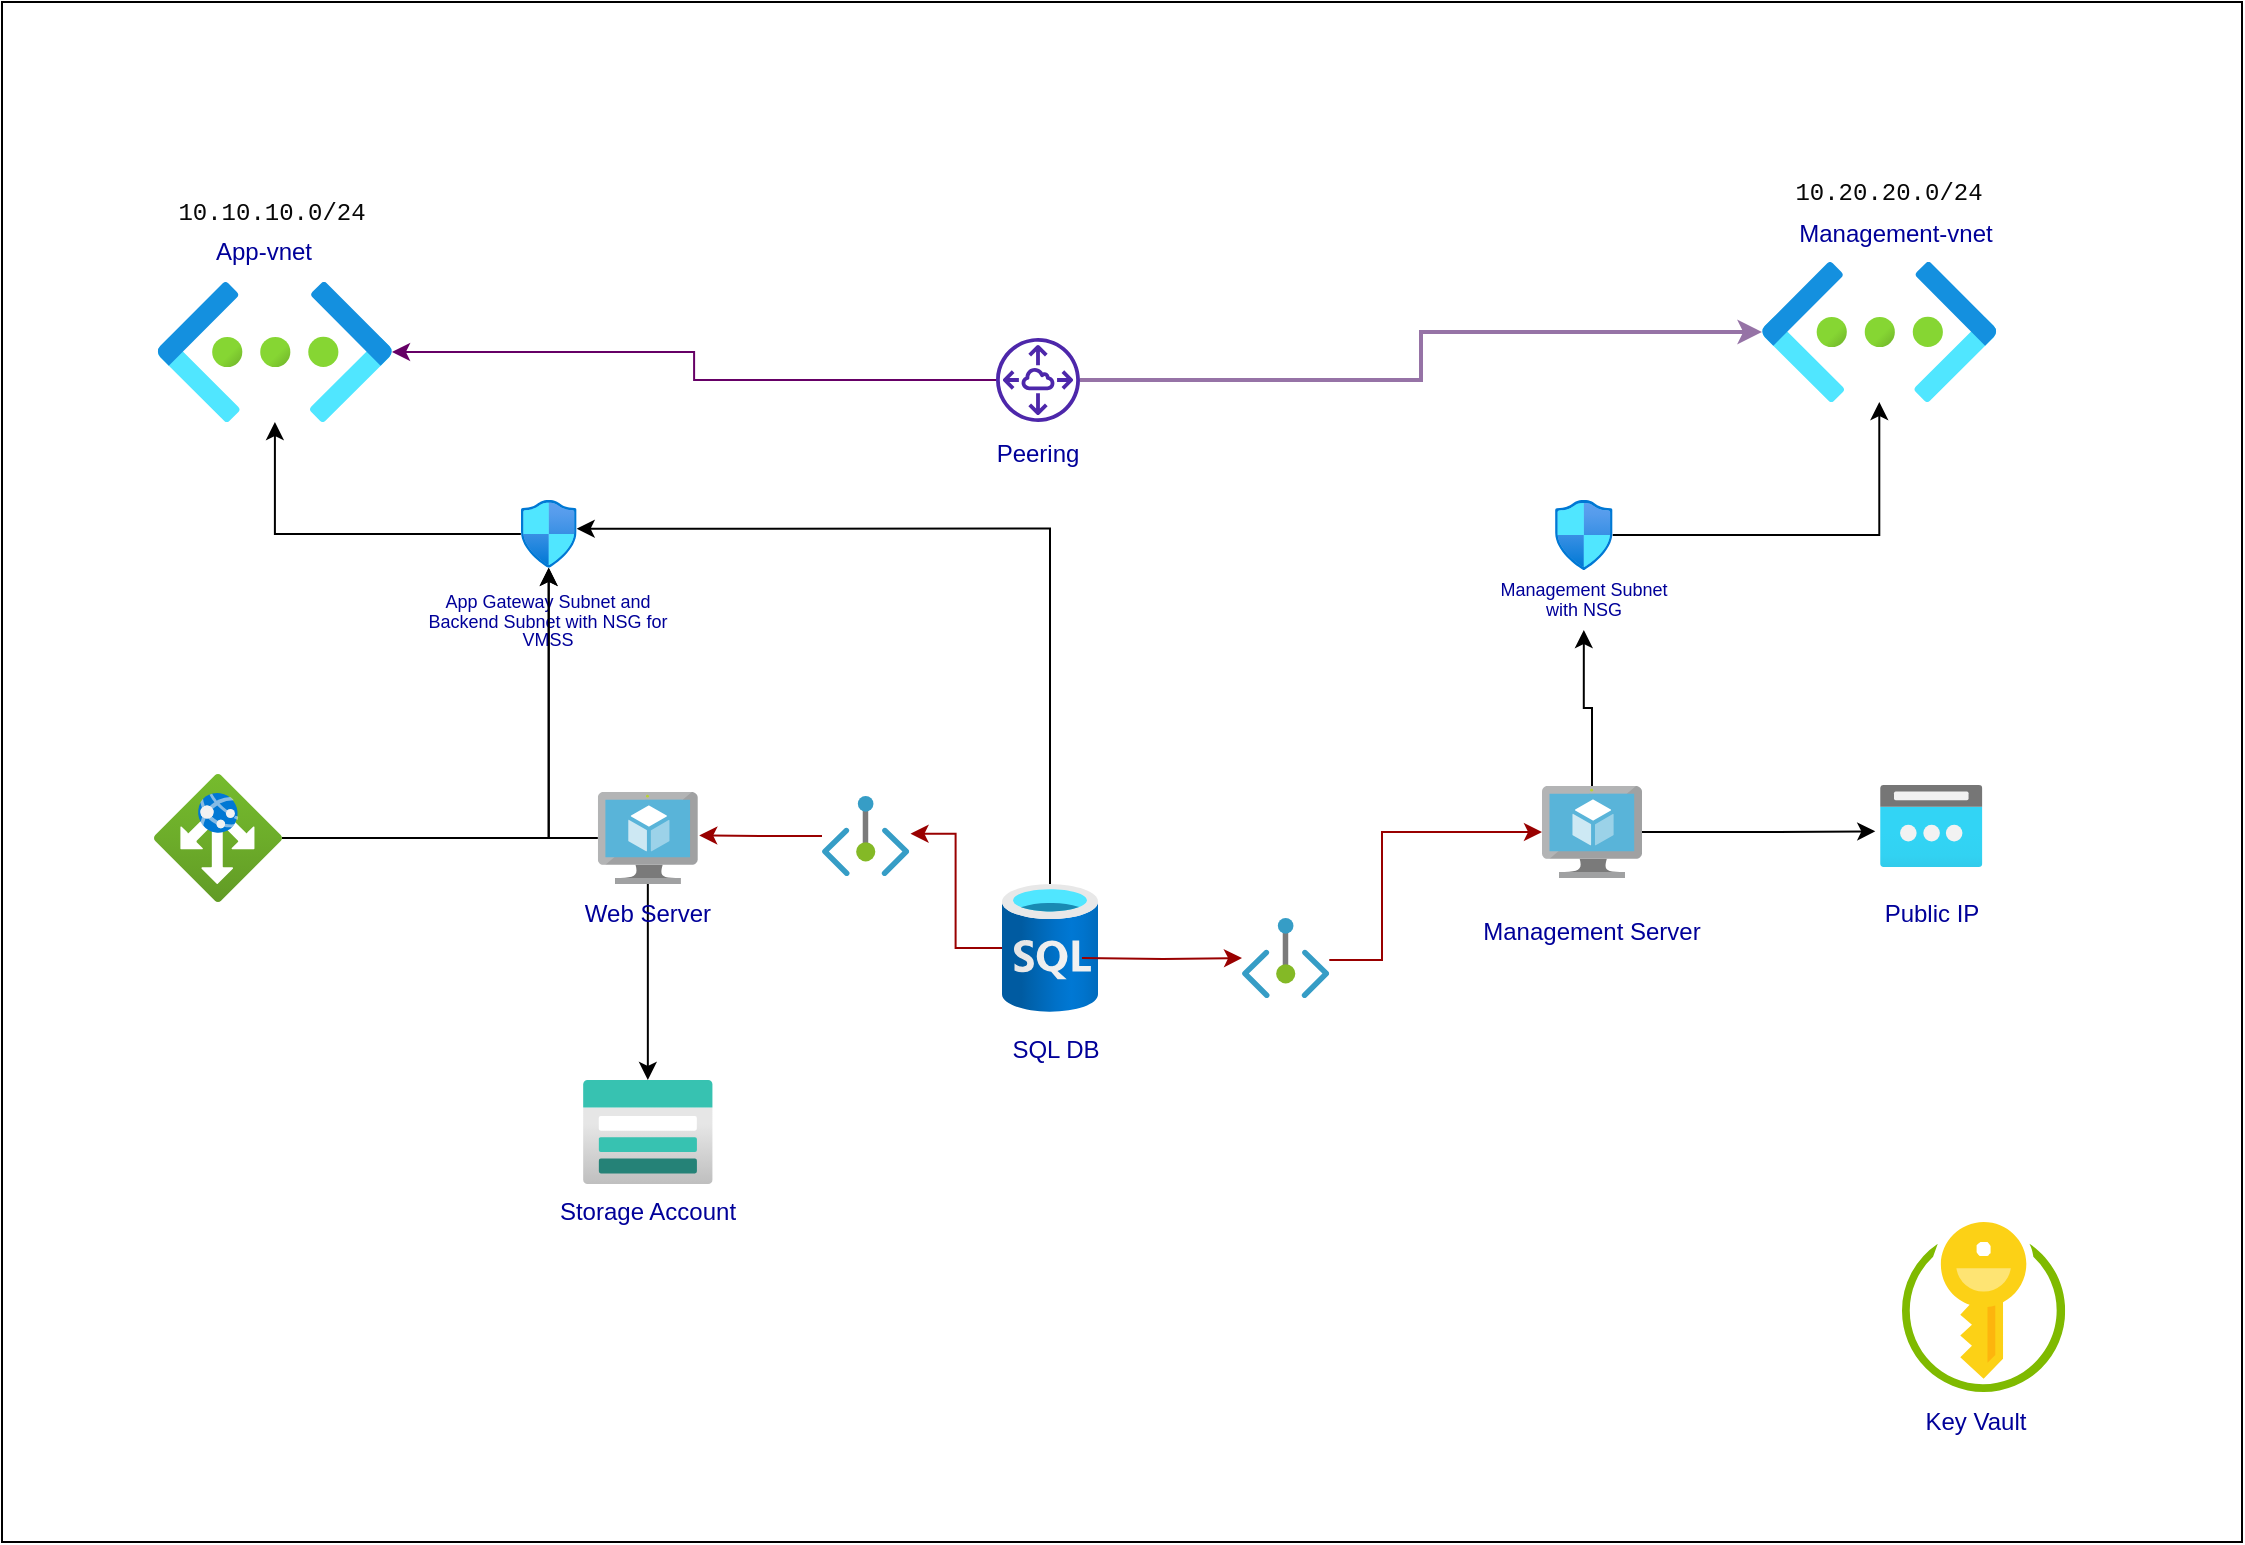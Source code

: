 <mxfile version="21.6.3" type="device">
  <diagram name="Page-1" id="XU-H3b0H9svQiFO6w6KL">
    <mxGraphModel dx="1312" dy="1652" grid="1" gridSize="10" guides="1" tooltips="1" connect="1" arrows="1" fold="1" page="1" pageScale="1" pageWidth="1169" pageHeight="827" math="0" shadow="0">
      <root>
        <mxCell id="0" />
        <mxCell id="1" parent="0" />
        <mxCell id="dbXTDxh36JsevE1TjSYH-10" value="" style="rounded=1;whiteSpace=wrap;html=1;dashed=1;fillColor=none;fontColor=#000099;strokeColor=#FFB570;" parent="1" vertex="1">
          <mxGeometry x="330" y="185" width="330" height="340" as="geometry" />
        </mxCell>
        <mxCell id="dbXTDxh36JsevE1TjSYH-42" value="" style="rounded=0;whiteSpace=wrap;html=1;fillColor=#ffffff;" parent="1" vertex="1">
          <mxGeometry x="190" y="-110" width="1120" height="770" as="geometry" />
        </mxCell>
        <mxCell id="Qt3NXMY1zpIQPhPqf40f-8" value="" style="image;sketch=0;aspect=fixed;html=1;points=[];align=center;fontSize=12;image=img/lib/mscae/Key_Vaults.svg;fontColor=#000099;strokeColor=#FFB570;" parent="1" vertex="1">
          <mxGeometry x="1140" y="500" width="81.6" height="85" as="geometry" />
        </mxCell>
        <mxCell id="ibY6LeiVj6x5H_j3fpKV-11" style="edgeStyle=orthogonalEdgeStyle;rounded=0;orthogonalLoop=1;jettySize=auto;html=1;" edge="1" parent="1" source="Qt3NXMY1zpIQPhPqf40f-11" target="ibY6LeiVj6x5H_j3fpKV-2">
          <mxGeometry relative="1" as="geometry" />
        </mxCell>
        <mxCell id="Qt3NXMY1zpIQPhPqf40f-11" value="" style="image;aspect=fixed;html=1;points=[];align=center;fontSize=12;image=img/lib/azure2/networking/Network_Security_Groups.svg;fontColor=#000099;strokeColor=#FFB570;" parent="1" vertex="1">
          <mxGeometry x="966.5" y="139" width="28.83" height="35" as="geometry" />
        </mxCell>
        <mxCell id="ibY6LeiVj6x5H_j3fpKV-10" style="edgeStyle=orthogonalEdgeStyle;rounded=0;orthogonalLoop=1;jettySize=auto;html=1;entryX=0.5;entryY=1;entryDx=0;entryDy=0;" edge="1" parent="1" source="Qt3NXMY1zpIQPhPqf40f-12" target="dbXTDxh36JsevE1TjSYH-27">
          <mxGeometry relative="1" as="geometry" />
        </mxCell>
        <mxCell id="ibY6LeiVj6x5H_j3fpKV-13" style="edgeStyle=orthogonalEdgeStyle;rounded=0;orthogonalLoop=1;jettySize=auto;html=1;entryX=-0.046;entryY=0.565;entryDx=0;entryDy=0;entryPerimeter=0;" edge="1" parent="1" source="Qt3NXMY1zpIQPhPqf40f-12" target="ibY6LeiVj6x5H_j3fpKV-12">
          <mxGeometry relative="1" as="geometry" />
        </mxCell>
        <mxCell id="Qt3NXMY1zpIQPhPqf40f-12" value="" style="image;sketch=0;aspect=fixed;html=1;points=[];align=center;fontSize=12;image=img/lib/mscae/Virtual_Machine.svg;fontColor=#000099;strokeColor=#FFB570;" parent="1" vertex="1">
          <mxGeometry x="960" y="282" width="50" height="46" as="geometry" />
        </mxCell>
        <mxCell id="Qt3NXMY1zpIQPhPqf40f-14" value="" style="image;aspect=fixed;html=1;points=[];align=center;fontSize=12;image=img/lib/azure2/storage/Storage_Accounts.svg;fontColor=#000099;strokeColor=#FFB570;" parent="1" vertex="1">
          <mxGeometry x="480.42" y="429" width="65" height="52" as="geometry" />
        </mxCell>
        <mxCell id="dbXTDxh36JsevE1TjSYH-3" value="Key Vault" style="text;html=1;strokeColor=none;fillColor=none;align=center;verticalAlign=middle;whiteSpace=wrap;rounded=0;fontColor=#000099;" parent="1" vertex="1">
          <mxGeometry x="1147.42" y="585" width="60" height="30" as="geometry" />
        </mxCell>
        <mxCell id="ibY6LeiVj6x5H_j3fpKV-16" style="edgeStyle=orthogonalEdgeStyle;rounded=0;orthogonalLoop=1;jettySize=auto;html=1;" edge="1" parent="1" source="dbXTDxh36JsevE1TjSYH-15" target="Qt3NXMY1zpIQPhPqf40f-14">
          <mxGeometry relative="1" as="geometry" />
        </mxCell>
        <mxCell id="ibY6LeiVj6x5H_j3fpKV-23" value="" style="edgeStyle=orthogonalEdgeStyle;rounded=0;orthogonalLoop=1;jettySize=auto;html=1;" edge="1" parent="1" source="dbXTDxh36JsevE1TjSYH-15" target="1RaYKFJEqEAShc90S2Od-1">
          <mxGeometry relative="1" as="geometry" />
        </mxCell>
        <mxCell id="dbXTDxh36JsevE1TjSYH-15" value="" style="image;sketch=0;aspect=fixed;html=1;points=[];align=center;fontSize=12;image=img/lib/mscae/Virtual_Machine.svg;fontColor=#000099;strokeColor=#FFB570;" parent="1" vertex="1">
          <mxGeometry x="487.92" y="285" width="50" height="46" as="geometry" />
        </mxCell>
        <mxCell id="dbXTDxh36JsevE1TjSYH-19" value="Peering" style="text;html=1;strokeColor=none;fillColor=none;align=center;verticalAlign=middle;whiteSpace=wrap;rounded=0;fontColor=#000099;" parent="1" vertex="1">
          <mxGeometry x="678" y="109" width="60" height="13" as="geometry" />
        </mxCell>
        <mxCell id="dbXTDxh36JsevE1TjSYH-21" value="" style="edgeStyle=orthogonalEdgeStyle;rounded=0;orthogonalLoop=1;jettySize=auto;html=1;entryX=1.014;entryY=0.472;entryDx=0;entryDy=0;entryPerimeter=0;fillColor=#a20025;strokeColor=#990000;fontColor=#000099;" parent="1" target="dbXTDxh36JsevE1TjSYH-15" edge="1" source="ibY6LeiVj6x5H_j3fpKV-19">
          <mxGeometry relative="1" as="geometry">
            <mxPoint x="680" y="368" as="sourcePoint" />
          </mxGeometry>
        </mxCell>
        <mxCell id="dbXTDxh36JsevE1TjSYH-24" style="edgeStyle=orthogonalEdgeStyle;rounded=0;orthogonalLoop=1;jettySize=auto;html=1;strokeColor=#990000;fontColor=#000099;" parent="1" target="Qt3NXMY1zpIQPhPqf40f-12" edge="1" source="ibY6LeiVj6x5H_j3fpKV-21">
          <mxGeometry relative="1" as="geometry">
            <mxPoint x="730" y="368" as="sourcePoint" />
            <Array as="points">
              <mxPoint x="880" y="369" />
              <mxPoint x="880" y="305" />
            </Array>
          </mxGeometry>
        </mxCell>
        <mxCell id="Qt3NXMY1zpIQPhPqf40f-7" value="" style="image;aspect=fixed;html=1;points=[];align=center;fontSize=12;image=img/lib/azure2/networking/Virtual_Networks.svg;fontColor=#000099;strokeColor=#FFB570;" parent="1" vertex="1">
          <mxGeometry x="267.75" y="30" width="117.25" height="70" as="geometry" />
        </mxCell>
        <mxCell id="dbXTDxh36JsevE1TjSYH-25" value="App-vnet" style="text;html=1;strokeColor=none;fillColor=none;align=center;verticalAlign=middle;whiteSpace=wrap;rounded=0;fontColor=#000099;" parent="1" vertex="1">
          <mxGeometry x="291" width="60" height="30" as="geometry" />
        </mxCell>
        <mxCell id="dbXTDxh36JsevE1TjSYH-26" value="Management-vnet" style="text;html=1;strokeColor=none;fillColor=none;align=center;verticalAlign=middle;whiteSpace=wrap;rounded=0;fontColor=#000099;" parent="1" vertex="1">
          <mxGeometry x="1087.25" y="-9.5" width="100" height="30" as="geometry" />
        </mxCell>
        <mxCell id="dbXTDxh36JsevE1TjSYH-27" value="&lt;p style=&quot;line-height: 110%; font-size: 9px;&quot;&gt;Management Subnet&lt;br&gt;with NSG&lt;/p&gt;" style="text;html=1;strokeColor=none;fillColor=none;align=center;verticalAlign=middle;whiteSpace=wrap;rounded=0;fontColor=#000099;" parent="1" vertex="1">
          <mxGeometry x="935.91" y="174" width="90" height="30" as="geometry" />
        </mxCell>
        <mxCell id="dbXTDxh36JsevE1TjSYH-30" value="SQL DB" style="text;html=1;strokeColor=none;fillColor=none;align=center;verticalAlign=middle;whiteSpace=wrap;rounded=0;fontColor=#000099;" parent="1" vertex="1">
          <mxGeometry x="687" y="399" width="60" height="30" as="geometry" />
        </mxCell>
        <mxCell id="dbXTDxh36JsevE1TjSYH-31" value="&lt;p style=&quot;line-height: 110%; font-size: 9px;&quot;&gt;App Gateway Subnet and Backend Subnet with NSG for VMSS&lt;/p&gt;" style="text;html=1;strokeColor=none;fillColor=none;align=center;verticalAlign=middle;whiteSpace=wrap;rounded=0;fontColor=#000099;" parent="1" vertex="1">
          <mxGeometry x="397.92" y="185" width="130" height="30" as="geometry" />
        </mxCell>
        <mxCell id="dbXTDxh36JsevE1TjSYH-36" value="Web Server" style="text;html=1;strokeColor=none;fillColor=none;align=center;verticalAlign=middle;whiteSpace=wrap;rounded=0;fontColor=#000099;" parent="1" vertex="1">
          <mxGeometry x="472.92" y="331" width="80" height="30" as="geometry" />
        </mxCell>
        <mxCell id="dbXTDxh36JsevE1TjSYH-37" value="Management Server" style="text;html=1;strokeColor=none;fillColor=none;align=center;verticalAlign=middle;whiteSpace=wrap;rounded=0;fontColor=#000099;" parent="1" vertex="1">
          <mxGeometry x="925" y="340" width="120" height="30" as="geometry" />
        </mxCell>
        <mxCell id="dbXTDxh36JsevE1TjSYH-38" value="Storage Account" style="text;html=1;strokeColor=none;fillColor=none;align=center;verticalAlign=middle;whiteSpace=wrap;rounded=0;fontColor=#000099;" parent="1" vertex="1">
          <mxGeometry x="462.92" y="479" width="100" height="32" as="geometry" />
        </mxCell>
        <mxCell id="dbXTDxh36JsevE1TjSYH-40" value="&lt;div style=&quot;font-family: Menlo, Monaco, &amp;quot;Courier New&amp;quot;, monospace; line-height: 18px;&quot;&gt;&lt;span style=&quot;background-color: rgb(255, 255, 255);&quot;&gt;&lt;font color=&quot;#080808&quot;&gt;10.20.20.0/24&lt;/font&gt;&lt;/span&gt;&lt;/div&gt;" style="text;html=1;strokeColor=none;fillColor=none;align=center;verticalAlign=middle;whiteSpace=wrap;rounded=0;" parent="1" vertex="1">
          <mxGeometry x="1087.25" y="-30.5" width="93" height="30" as="geometry" />
        </mxCell>
        <mxCell id="dbXTDxh36JsevE1TjSYH-41" value="&lt;div style=&quot;font-family: Menlo, Monaco, &amp;quot;Courier New&amp;quot;, monospace; line-height: 18px;&quot;&gt;&lt;span style=&quot;background-color: rgb(255, 255, 255);&quot;&gt;&lt;font color=&quot;#080808&quot;&gt;10.10.10.0/24&lt;/font&gt;&lt;/span&gt;&lt;/div&gt;" style="text;html=1;align=center;verticalAlign=middle;whiteSpace=wrap;rounded=0;fillColor=none;" parent="1" vertex="1">
          <mxGeometry x="295" y="-20" width="60" height="30" as="geometry" />
        </mxCell>
        <mxCell id="ibY6LeiVj6x5H_j3fpKV-15" style="edgeStyle=orthogonalEdgeStyle;rounded=0;orthogonalLoop=1;jettySize=auto;html=1;entryX=1;entryY=0.423;entryDx=0;entryDy=0;entryPerimeter=0;" edge="1" parent="1" source="JJQ9AiGBg8sY08W0kX3o-1" target="1RaYKFJEqEAShc90S2Od-1">
          <mxGeometry relative="1" as="geometry">
            <Array as="points">
              <mxPoint x="714" y="153" />
            </Array>
          </mxGeometry>
        </mxCell>
        <mxCell id="JJQ9AiGBg8sY08W0kX3o-1" value="" style="image;aspect=fixed;html=1;points=[];align=center;fontSize=12;image=img/lib/azure2/databases/SQL_Database.svg;" parent="1" vertex="1">
          <mxGeometry x="690" y="331" width="48" height="64" as="geometry" />
        </mxCell>
        <mxCell id="ibY6LeiVj6x5H_j3fpKV-9" style="edgeStyle=orthogonalEdgeStyle;rounded=0;orthogonalLoop=1;jettySize=auto;html=1;" edge="1" parent="1" source="1RaYKFJEqEAShc90S2Od-1" target="Qt3NXMY1zpIQPhPqf40f-7">
          <mxGeometry relative="1" as="geometry" />
        </mxCell>
        <mxCell id="1RaYKFJEqEAShc90S2Od-1" value="" style="image;aspect=fixed;html=1;points=[];align=center;fontSize=12;image=img/lib/azure2/networking/Network_Security_Groups.svg;fontColor=#000099;strokeColor=#FFB570;" parent="1" vertex="1">
          <mxGeometry x="449.42" y="139" width="27.92" height="33.9" as="geometry" />
        </mxCell>
        <mxCell id="1RaYKFJEqEAShc90S2Od-11" style="edgeStyle=orthogonalEdgeStyle;rounded=0;orthogonalLoop=1;jettySize=auto;html=1;strokeColor=#660066;" parent="1" source="1RaYKFJEqEAShc90S2Od-2" target="Qt3NXMY1zpIQPhPqf40f-7" edge="1">
          <mxGeometry relative="1" as="geometry" />
        </mxCell>
        <mxCell id="ibY6LeiVj6x5H_j3fpKV-3" style="edgeStyle=orthogonalEdgeStyle;rounded=0;orthogonalLoop=1;jettySize=auto;html=1;fillColor=#e1d5e7;strokeColor=#9673a6;strokeWidth=2;" edge="1" parent="1" source="1RaYKFJEqEAShc90S2Od-2" target="ibY6LeiVj6x5H_j3fpKV-2">
          <mxGeometry relative="1" as="geometry" />
        </mxCell>
        <mxCell id="1RaYKFJEqEAShc90S2Od-2" value="" style="sketch=0;outlineConnect=0;fontColor=#232F3E;gradientColor=none;fillColor=#4D27AA;strokeColor=none;dashed=0;verticalLabelPosition=bottom;verticalAlign=top;align=center;html=1;fontSize=12;fontStyle=0;aspect=fixed;pointerEvents=1;shape=mxgraph.aws4.peering;" parent="1" vertex="1">
          <mxGeometry x="687" y="58" width="42" height="42" as="geometry" />
        </mxCell>
        <mxCell id="ibY6LeiVj6x5H_j3fpKV-2" value="" style="image;aspect=fixed;html=1;points=[];align=center;fontSize=12;image=img/lib/azure2/networking/Virtual_Networks.svg;fontColor=#000099;strokeColor=#FFB570;" vertex="1" parent="1">
          <mxGeometry x="1070" y="20" width="117.25" height="70" as="geometry" />
        </mxCell>
        <mxCell id="ibY6LeiVj6x5H_j3fpKV-24" style="edgeStyle=orthogonalEdgeStyle;rounded=0;orthogonalLoop=1;jettySize=auto;html=1;" edge="1" parent="1" source="ibY6LeiVj6x5H_j3fpKV-5" target="1RaYKFJEqEAShc90S2Od-1">
          <mxGeometry relative="1" as="geometry" />
        </mxCell>
        <mxCell id="ibY6LeiVj6x5H_j3fpKV-5" value="" style="image;aspect=fixed;html=1;points=[];align=center;fontSize=12;image=img/lib/azure2/networking/Application_Gateways.svg;" vertex="1" parent="1">
          <mxGeometry x="266" y="276" width="64" height="64" as="geometry" />
        </mxCell>
        <mxCell id="ibY6LeiVj6x5H_j3fpKV-12" value="" style="image;aspect=fixed;html=1;points=[];align=center;fontSize=12;image=img/lib/azure2/networking/Public_IP_Addresses.svg;" vertex="1" parent="1">
          <mxGeometry x="1129" y="281.5" width="51.25" height="41" as="geometry" />
        </mxCell>
        <mxCell id="ibY6LeiVj6x5H_j3fpKV-14" value="Public IP" style="text;html=1;strokeColor=none;fillColor=none;align=center;verticalAlign=middle;whiteSpace=wrap;rounded=0;fontColor=#000099;" vertex="1" parent="1">
          <mxGeometry x="1094.63" y="331" width="120" height="30" as="geometry" />
        </mxCell>
        <mxCell id="ibY6LeiVj6x5H_j3fpKV-20" value="" style="edgeStyle=orthogonalEdgeStyle;rounded=0;orthogonalLoop=1;jettySize=auto;html=1;entryX=1.014;entryY=0.472;entryDx=0;entryDy=0;entryPerimeter=0;fillColor=#a20025;strokeColor=#990000;fontColor=#000099;" edge="1" parent="1" source="JJQ9AiGBg8sY08W0kX3o-1" target="ibY6LeiVj6x5H_j3fpKV-19">
          <mxGeometry relative="1" as="geometry">
            <mxPoint x="690" y="363" as="sourcePoint" />
            <mxPoint x="539" y="307" as="targetPoint" />
          </mxGeometry>
        </mxCell>
        <mxCell id="ibY6LeiVj6x5H_j3fpKV-19" value="" style="image;aspect=fixed;html=1;points=[];align=center;fontSize=12;image=img/lib/azure2/networking/Private_Endpoint.svg;" vertex="1" parent="1">
          <mxGeometry x="600" y="287" width="43.64" height="40" as="geometry" />
        </mxCell>
        <mxCell id="ibY6LeiVj6x5H_j3fpKV-22" value="" style="edgeStyle=orthogonalEdgeStyle;rounded=0;orthogonalLoop=1;jettySize=auto;html=1;strokeColor=#990000;fontColor=#000099;" edge="1" parent="1" target="ibY6LeiVj6x5H_j3fpKV-21">
          <mxGeometry relative="1" as="geometry">
            <mxPoint x="730" y="368" as="sourcePoint" />
            <mxPoint x="960" y="305" as="targetPoint" />
            <Array as="points" />
          </mxGeometry>
        </mxCell>
        <mxCell id="ibY6LeiVj6x5H_j3fpKV-21" value="" style="image;aspect=fixed;html=1;points=[];align=center;fontSize=12;image=img/lib/azure2/networking/Private_Endpoint.svg;" vertex="1" parent="1">
          <mxGeometry x="810" y="348" width="43.64" height="40" as="geometry" />
        </mxCell>
      </root>
    </mxGraphModel>
  </diagram>
</mxfile>
